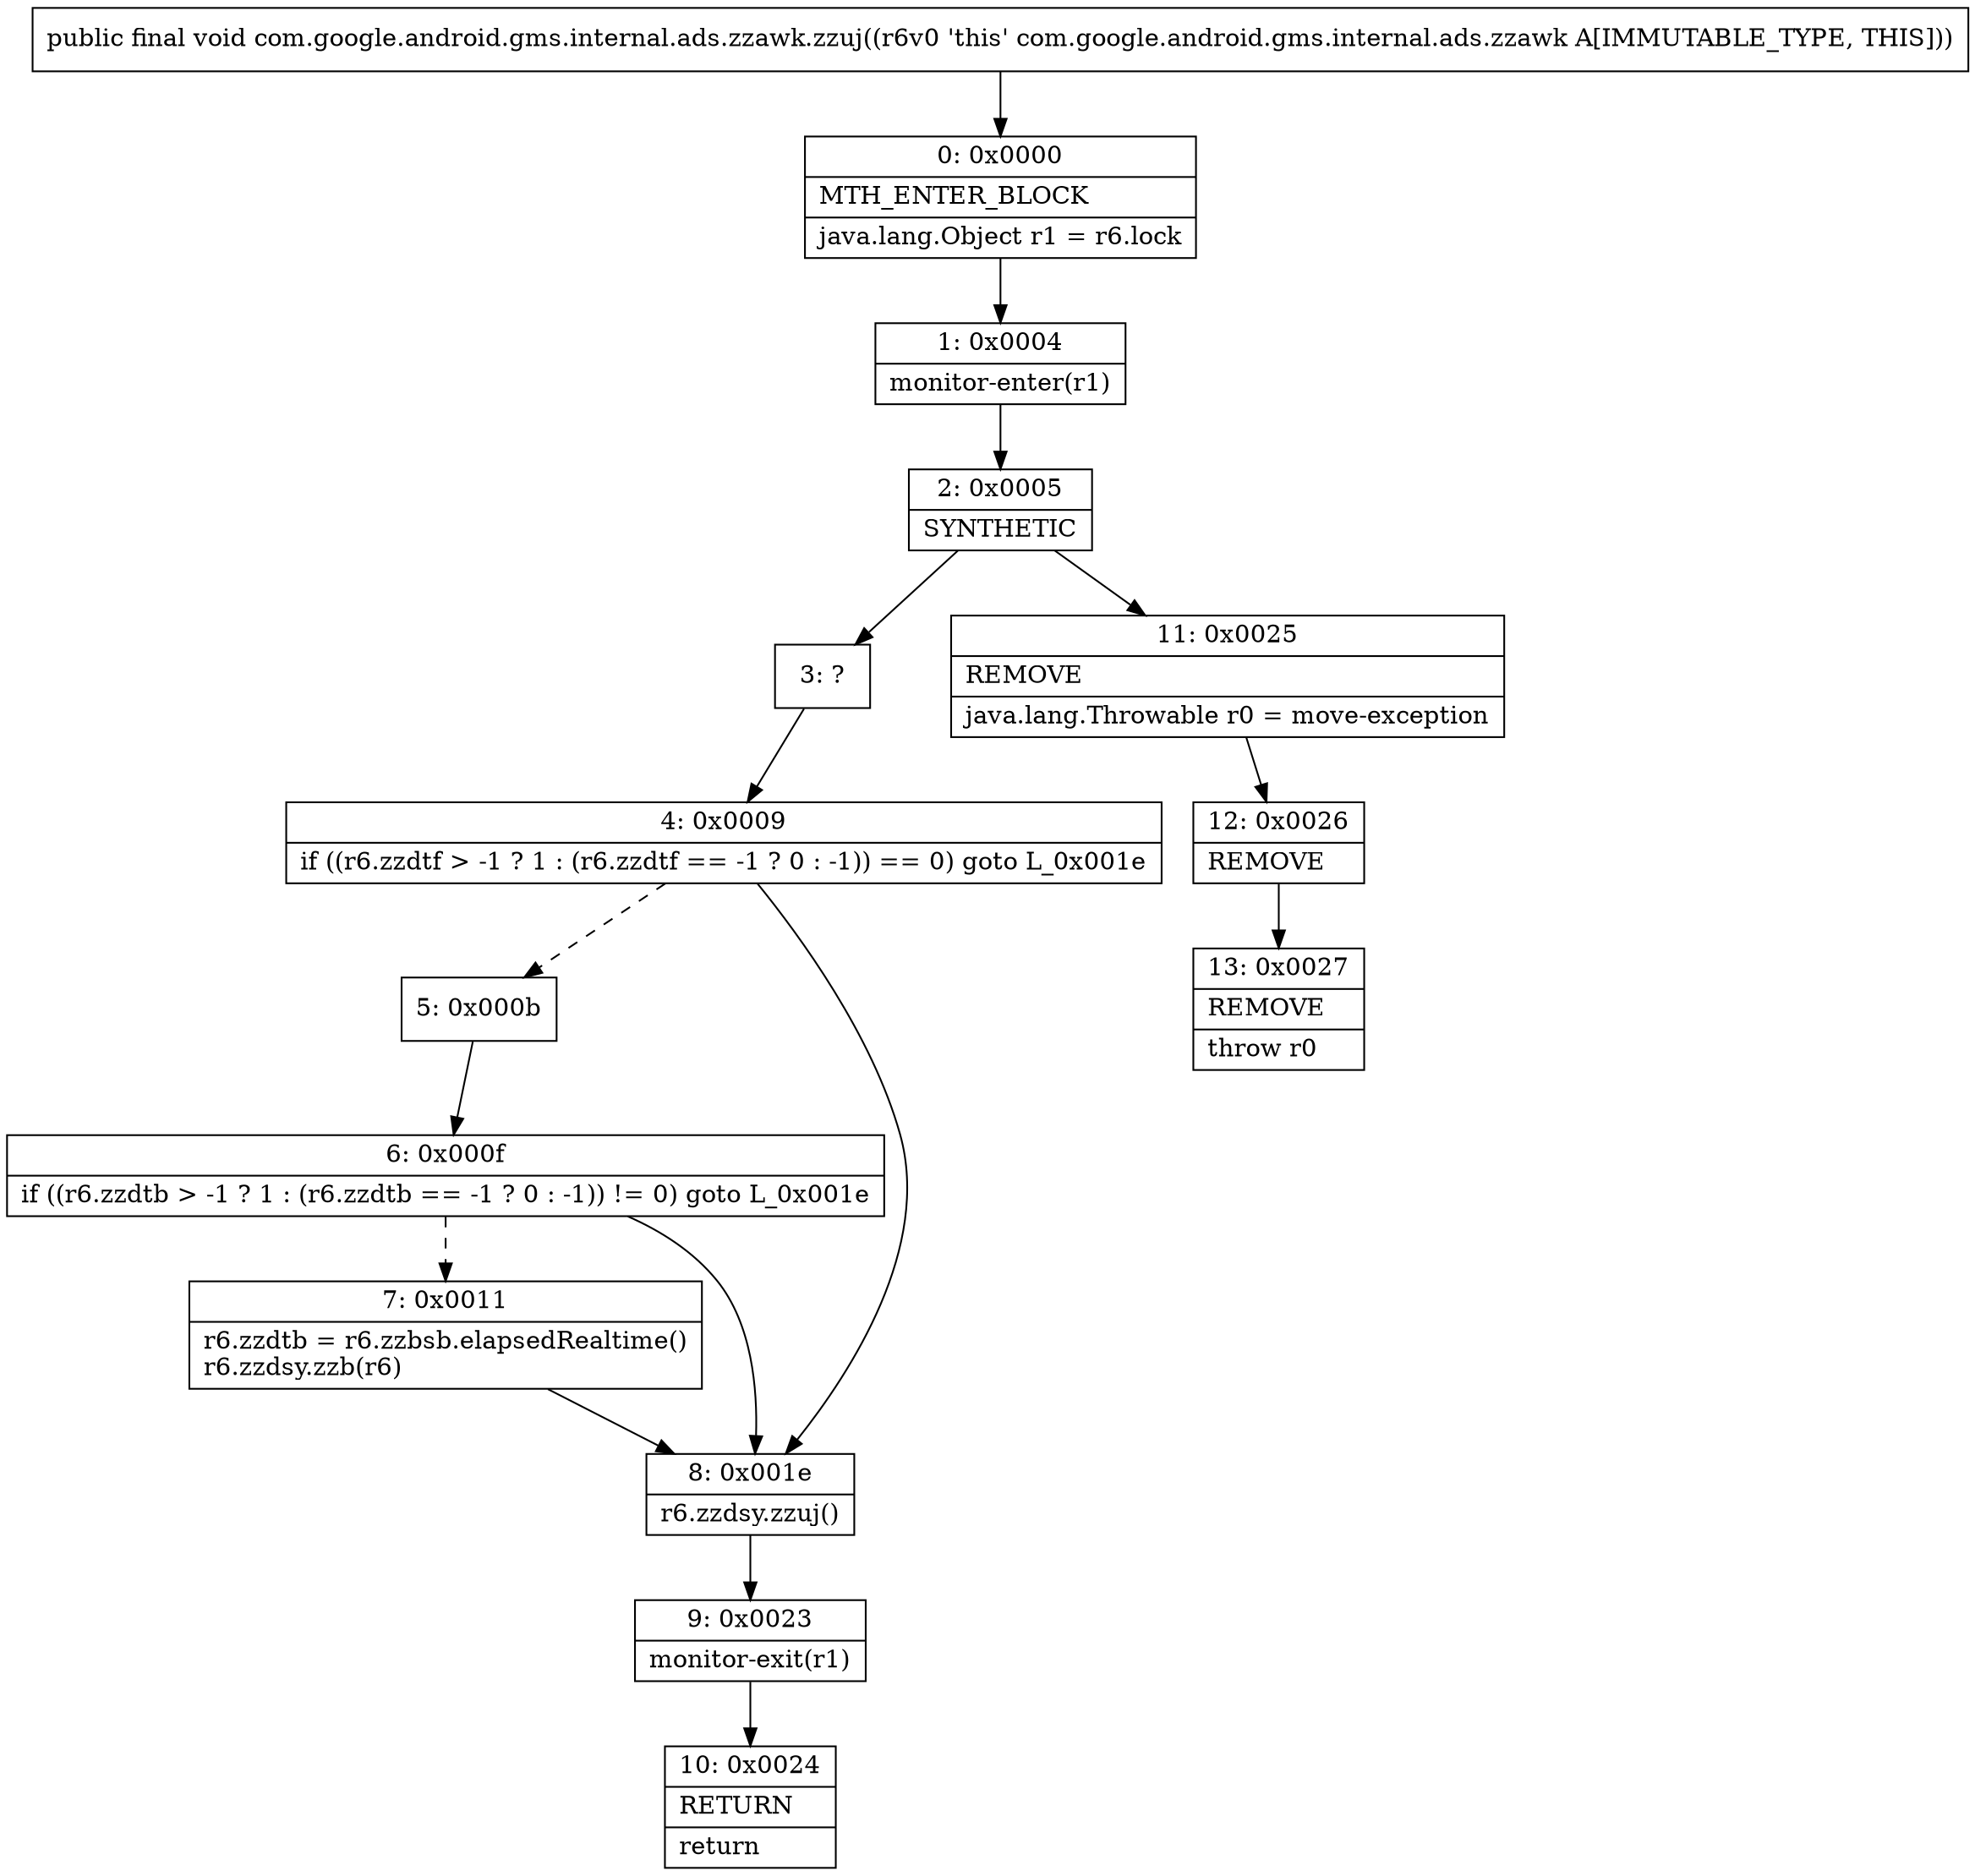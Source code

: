digraph "CFG forcom.google.android.gms.internal.ads.zzawk.zzuj()V" {
Node_0 [shape=record,label="{0\:\ 0x0000|MTH_ENTER_BLOCK\l|java.lang.Object r1 = r6.lock\l}"];
Node_1 [shape=record,label="{1\:\ 0x0004|monitor\-enter(r1)\l}"];
Node_2 [shape=record,label="{2\:\ 0x0005|SYNTHETIC\l}"];
Node_3 [shape=record,label="{3\:\ ?}"];
Node_4 [shape=record,label="{4\:\ 0x0009|if ((r6.zzdtf \> \-1 ? 1 : (r6.zzdtf == \-1 ? 0 : \-1)) == 0) goto L_0x001e\l}"];
Node_5 [shape=record,label="{5\:\ 0x000b}"];
Node_6 [shape=record,label="{6\:\ 0x000f|if ((r6.zzdtb \> \-1 ? 1 : (r6.zzdtb == \-1 ? 0 : \-1)) != 0) goto L_0x001e\l}"];
Node_7 [shape=record,label="{7\:\ 0x0011|r6.zzdtb = r6.zzbsb.elapsedRealtime()\lr6.zzdsy.zzb(r6)\l}"];
Node_8 [shape=record,label="{8\:\ 0x001e|r6.zzdsy.zzuj()\l}"];
Node_9 [shape=record,label="{9\:\ 0x0023|monitor\-exit(r1)\l}"];
Node_10 [shape=record,label="{10\:\ 0x0024|RETURN\l|return\l}"];
Node_11 [shape=record,label="{11\:\ 0x0025|REMOVE\l|java.lang.Throwable r0 = move\-exception\l}"];
Node_12 [shape=record,label="{12\:\ 0x0026|REMOVE\l}"];
Node_13 [shape=record,label="{13\:\ 0x0027|REMOVE\l|throw r0\l}"];
MethodNode[shape=record,label="{public final void com.google.android.gms.internal.ads.zzawk.zzuj((r6v0 'this' com.google.android.gms.internal.ads.zzawk A[IMMUTABLE_TYPE, THIS])) }"];
MethodNode -> Node_0;
Node_0 -> Node_1;
Node_1 -> Node_2;
Node_2 -> Node_3;
Node_2 -> Node_11;
Node_3 -> Node_4;
Node_4 -> Node_5[style=dashed];
Node_4 -> Node_8;
Node_5 -> Node_6;
Node_6 -> Node_7[style=dashed];
Node_6 -> Node_8;
Node_7 -> Node_8;
Node_8 -> Node_9;
Node_9 -> Node_10;
Node_11 -> Node_12;
Node_12 -> Node_13;
}

